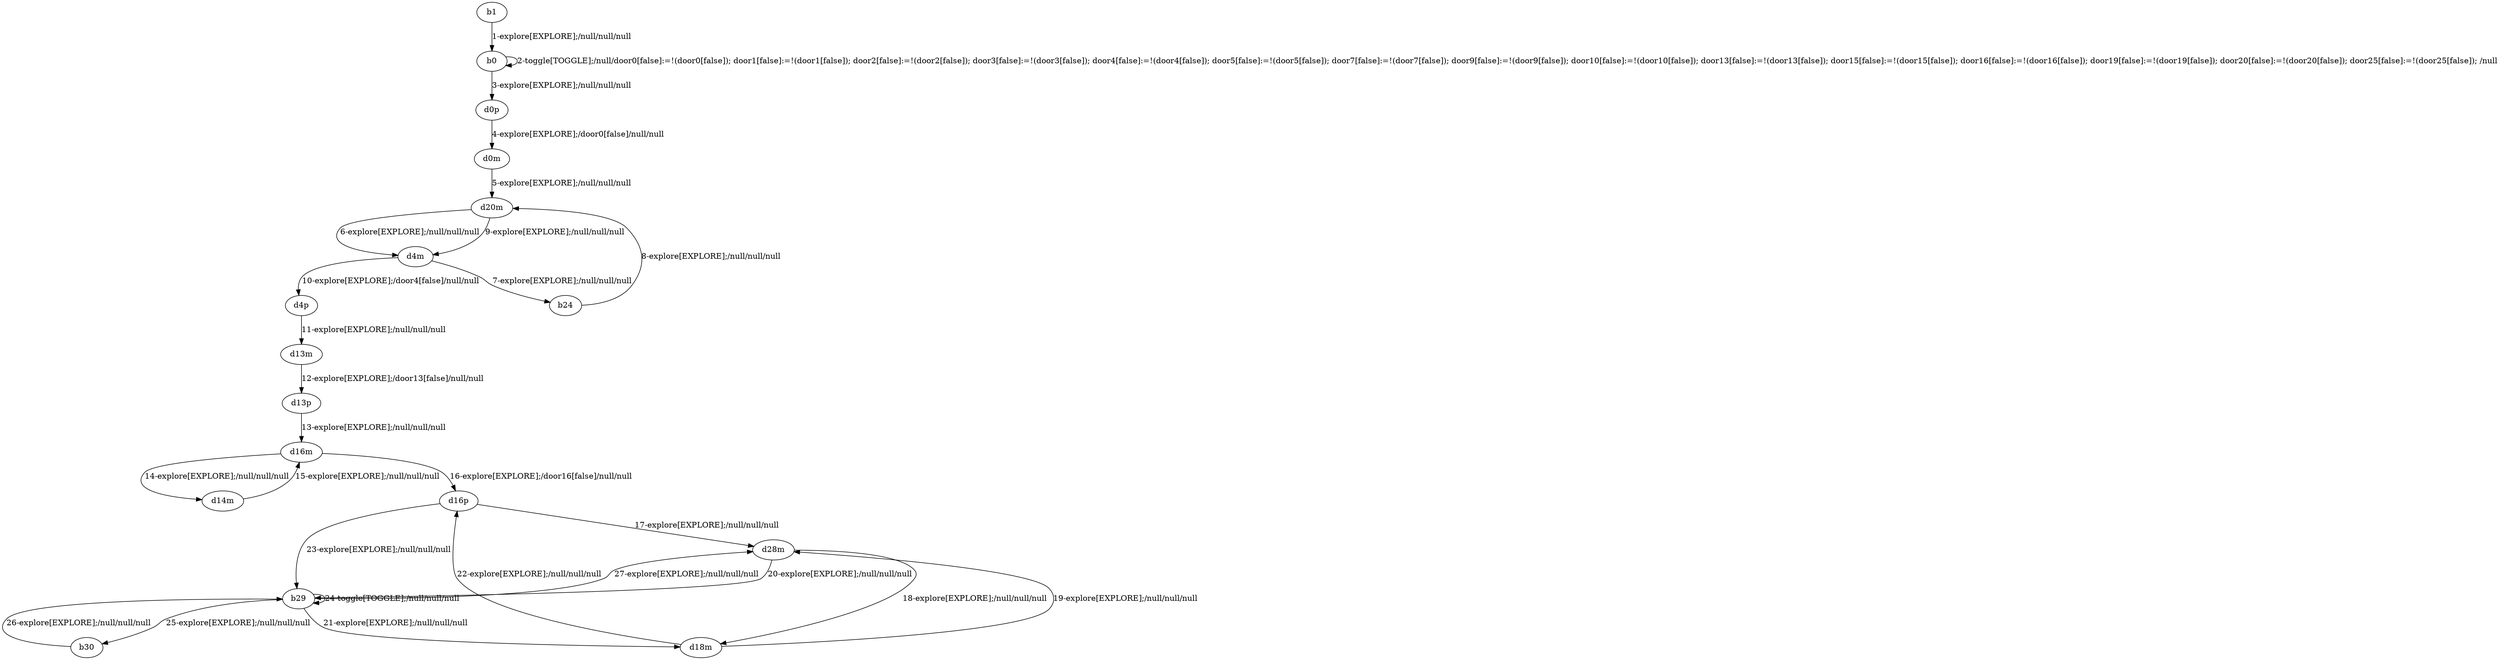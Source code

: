 # Total number of goals covered by this test: 2
# b29 --> d18m
# d28m --> b29

digraph g {
"b1" -> "b0" [label = "1-explore[EXPLORE];/null/null/null"];
"b0" -> "b0" [label = "2-toggle[TOGGLE];/null/door0[false]:=!(door0[false]); door1[false]:=!(door1[false]); door2[false]:=!(door2[false]); door3[false]:=!(door3[false]); door4[false]:=!(door4[false]); door5[false]:=!(door5[false]); door7[false]:=!(door7[false]); door9[false]:=!(door9[false]); door10[false]:=!(door10[false]); door13[false]:=!(door13[false]); door15[false]:=!(door15[false]); door16[false]:=!(door16[false]); door19[false]:=!(door19[false]); door20[false]:=!(door20[false]); door25[false]:=!(door25[false]); /null"];
"b0" -> "d0p" [label = "3-explore[EXPLORE];/null/null/null"];
"d0p" -> "d0m" [label = "4-explore[EXPLORE];/door0[false]/null/null"];
"d0m" -> "d20m" [label = "5-explore[EXPLORE];/null/null/null"];
"d20m" -> "d4m" [label = "6-explore[EXPLORE];/null/null/null"];
"d4m" -> "b24" [label = "7-explore[EXPLORE];/null/null/null"];
"b24" -> "d20m" [label = "8-explore[EXPLORE];/null/null/null"];
"d20m" -> "d4m" [label = "9-explore[EXPLORE];/null/null/null"];
"d4m" -> "d4p" [label = "10-explore[EXPLORE];/door4[false]/null/null"];
"d4p" -> "d13m" [label = "11-explore[EXPLORE];/null/null/null"];
"d13m" -> "d13p" [label = "12-explore[EXPLORE];/door13[false]/null/null"];
"d13p" -> "d16m" [label = "13-explore[EXPLORE];/null/null/null"];
"d16m" -> "d14m" [label = "14-explore[EXPLORE];/null/null/null"];
"d14m" -> "d16m" [label = "15-explore[EXPLORE];/null/null/null"];
"d16m" -> "d16p" [label = "16-explore[EXPLORE];/door16[false]/null/null"];
"d16p" -> "d28m" [label = "17-explore[EXPLORE];/null/null/null"];
"d28m" -> "d18m" [label = "18-explore[EXPLORE];/null/null/null"];
"d18m" -> "d28m" [label = "19-explore[EXPLORE];/null/null/null"];
"d28m" -> "b29" [label = "20-explore[EXPLORE];/null/null/null"];
"b29" -> "d18m" [label = "21-explore[EXPLORE];/null/null/null"];
"d18m" -> "d16p" [label = "22-explore[EXPLORE];/null/null/null"];
"d16p" -> "b29" [label = "23-explore[EXPLORE];/null/null/null"];
"b29" -> "b29" [label = "24-toggle[TOGGLE];/null/null/null"];
"b29" -> "b30" [label = "25-explore[EXPLORE];/null/null/null"];
"b30" -> "b29" [label = "26-explore[EXPLORE];/null/null/null"];
"b29" -> "d28m" [label = "27-explore[EXPLORE];/null/null/null"];
}